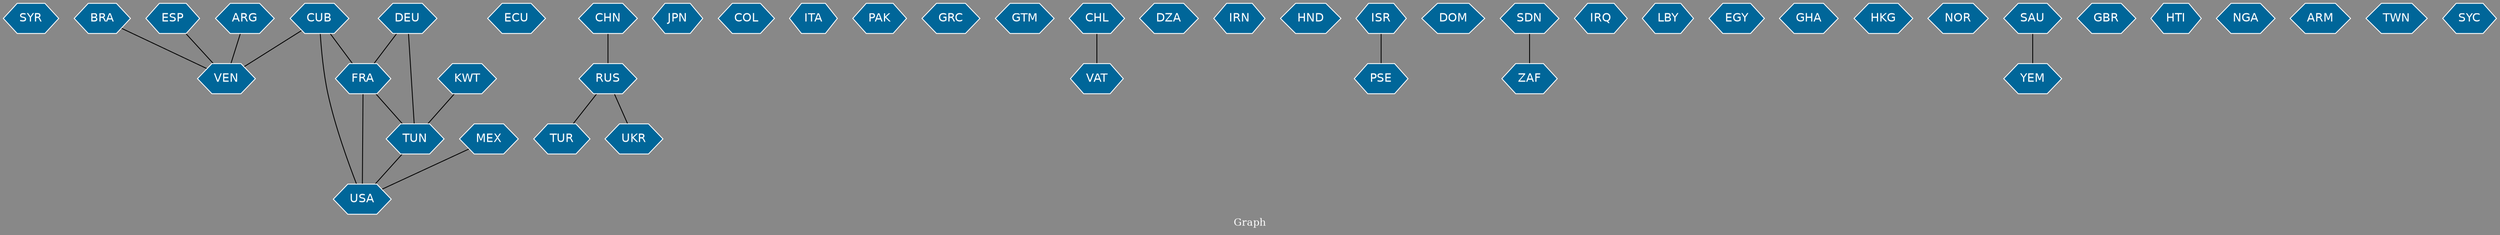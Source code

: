 // Countries together in item graph
graph {
	graph [bgcolor="#888888" fontcolor=white fontsize=12 label="Graph" outputorder=edgesfirst overlap=prism]
	node [color=white fillcolor="#006699" fontcolor=white fontname=Helvetica shape=hexagon style=filled]
	edge [arrowhead=open color=black fontcolor=white fontname=Courier fontsize=12]
		SYR [label=SYR]
		BRA [label=BRA]
		FRA [label=FRA]
		DEU [label=DEU]
		ECU [label=ECU]
		CHN [label=CHN]
		CUB [label=CUB]
		USA [label=USA]
		JPN [label=JPN]
		COL [label=COL]
		VEN [label=VEN]
		ITA [label=ITA]
		PAK [label=PAK]
		GRC [label=GRC]
		GTM [label=GTM]
		CHL [label=CHL]
		ESP [label=ESP]
		DZA [label=DZA]
		RUS [label=RUS]
		TUR [label=TUR]
		IRN [label=IRN]
		VAT [label=VAT]
		HND [label=HND]
		TUN [label=TUN]
		ISR [label=ISR]
		PSE [label=PSE]
		MEX [label=MEX]
		DOM [label=DOM]
		UKR [label=UKR]
		ZAF [label=ZAF]
		SDN [label=SDN]
		IRQ [label=IRQ]
		LBY [label=LBY]
		EGY [label=EGY]
		GHA [label=GHA]
		HKG [label=HKG]
		ARG [label=ARG]
		NOR [label=NOR]
		SAU [label=SAU]
		GBR [label=GBR]
		HTI [label=HTI]
		NGA [label=NGA]
		ARM [label=ARM]
		YEM [label=YEM]
		KWT [label=KWT]
		TWN [label=TWN]
		SYC [label=SYC]
			RUS -- TUR [weight=1]
			MEX -- USA [weight=1]
			FRA -- USA [weight=2]
			DEU -- FRA [weight=1]
			ISR -- PSE [weight=5]
			KWT -- TUN [weight=1]
			ESP -- VEN [weight=1]
			CHN -- RUS [weight=1]
			TUN -- USA [weight=1]
			CUB -- FRA [weight=1]
			RUS -- UKR [weight=1]
			SDN -- ZAF [weight=1]
			FRA -- TUN [weight=1]
			CHL -- VAT [weight=1]
			DEU -- TUN [weight=1]
			CUB -- USA [weight=1]
			SAU -- YEM [weight=1]
			ARG -- VEN [weight=1]
			BRA -- VEN [weight=1]
			CUB -- VEN [weight=1]
}